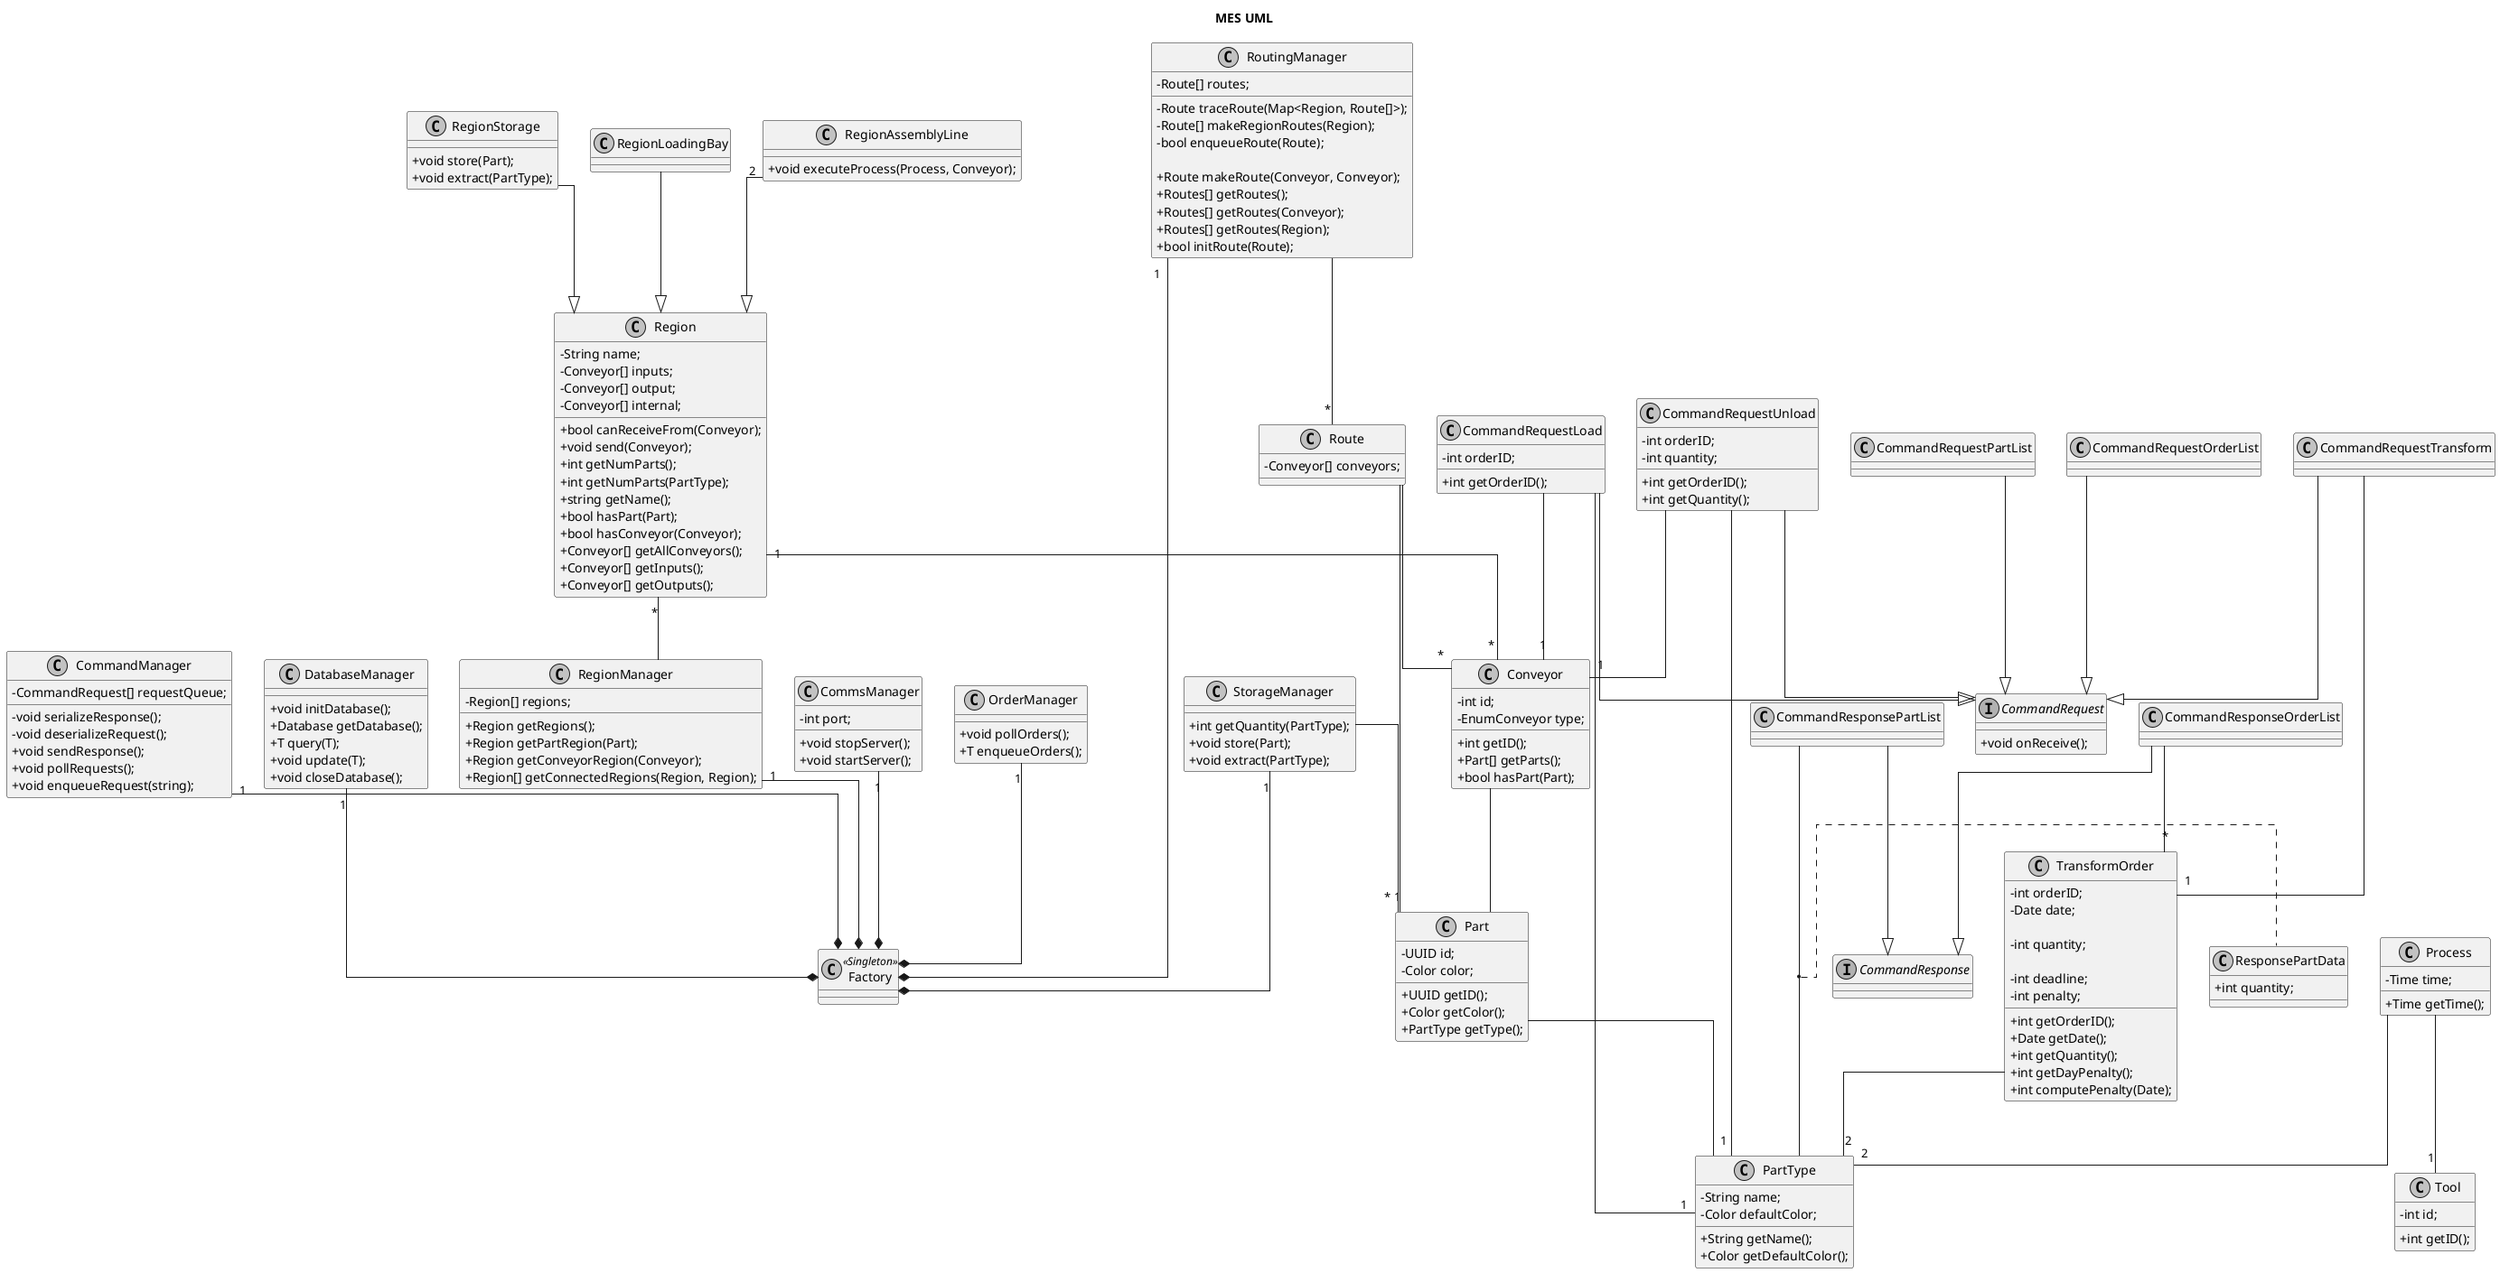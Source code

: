 @startuml
skinparam linetype ortho
skinparam Monochrome true
skinparam classAttributeIconSize 0

title MES UML

'Factory'
class Factory <<Singleton>> {

}

CommandManager "1"--* Factory
DatabaseManager "1"--* Factory
StorageManager "1"--* Factory
RoutingManager "1"--* Factory
RegionManager "1"--* Factory
CommsManager "1"--* Factory
OrderManager "1"--* Factory

/'

Basic blocks

'/

class PartType {
  - String name;
  - Color defaultColor;

  + String getName();
  + Color getDefaultColor();
}

class Part {
  - UUID id;
  - Color color;

  + UUID getID();
  + Color getColor();
  + PartType getType();
}

Part -- PartType

class Tool {
  - int id;
  
  + int getID();
}

/'

Conveyors

'/

class Conveyor {
  - int id;
  - EnumConveyor type;

  + int getID();
  + Part[] getParts();
  + bool hasPart(Part);
}

Conveyor -- Part

/'

Regions

'/
class RegionManager{
  - Region[] regions;
  + Region getRegions();
  + Region getPartRegion(Part);
  + Region getConveyorRegion(Conveyor);
  + Region[] getConnectedRegions(Region, Region);
}

class Region {
  - String name;
  - Conveyor[] inputs;
  - Conveyor[] output;
  - Conveyor[] internal;

  + bool canReceiveFrom(Conveyor);
  + void send(Conveyor);
  + int getNumParts();
  + int getNumParts(PartType);
  + string getName();
  + bool hasPart(Part);
  + bool hasConveyor(Conveyor);
  + Conveyor[] getAllConveyors();
  + Conveyor[] getInputs();
  + Conveyor[] getOutputs();
}

Region "1" -- "*" Conveyor
Region "*"-- RegionManager

class RegionStorage {
  + void store(Part);
  + void extract(PartType);
}

RegionStorage --|> Region

class RegionLoadingBay {
}

RegionLoadingBay --|> Region

class RegionAssemblyLine {
  + void executeProcess(Process, Conveyor);
}

RegionAssemblyLine "2"--|> Region

/'

Processes

'/

class Process {
  - Time time;

  + Time getTime();
}

Process -- "2" PartType
Process -- "1" Tool

/'

Communication

'/

'Requests'

class CommandManager{
  - CommandRequest[] requestQueue;

  - void serializeResponse();
  - void deserializeRequest();
  + void sendResponse();
  + void pollRequests();
  + void enqueueRequest(string);
}

interface CommandRequest {
  + void onReceive();
}

class CommandRequestTransform {
}

CommandRequestTransform --|> CommandRequest
CommandRequestTransform --"1" TransformOrder
TransformOrder -- "2" PartType


class CommandRequestUnload {
  - int orderID;
  - int quantity;

  + int getOrderID();
  + int getQuantity();
}

CommandRequestUnload --|> CommandRequest
CommandRequestUnload -- "1" Conveyor
CommandRequestUnload -- "1" PartType

class CommandRequestLoad {
  - int orderID;

  + int getOrderID();
}

CommandRequestLoad --|> CommandRequest
CommandRequestLoad -- "1" Conveyor
CommandRequestLoad -- "1" PartType

class CommandRequestOrderList {
}

CommandRequestOrderList --|> CommandRequest

class CommandRequestPartList {
}

CommandRequestPartList --|> CommandRequest

'Orders'
class TransformOrder{
  - int orderID;
  - Date date;

  - int quantity;

  - int deadline;
  - int penalty;

  + int getOrderID();
  + Date getDate();
  + int getQuantity();
  + int getDayPenalty();
  + int computePenalty(Date);
}

'Responses'

interface CommandResponse {
}

class CommandResponseOrderList {
}

CommandResponseOrderList --|> CommandResponse
CommandResponseOrderList --"*" TransformOrder

class CommandResponsePartList {
}

(CommandResponsePartList, PartType) .. ResponsePartData

class ResponsePartData { 
  + int quantity;
}

CommandResponsePartList --|> CommandResponse
/'

Routing

'/

class RoutingManager{
  - Route[] routes;

  - Route traceRoute(Map<Region, Route[]>);
  - Route[] makeRegionRoutes(Region);
  - bool enqueueRoute(Route);
  
  + Route makeRoute(Conveyor, Conveyor);
  + Routes[] getRoutes();
  + Routes[] getRoutes(Conveyor);
  + Routes[] getRoutes(Region);
  + bool initRoute(Route);
}

RoutingManager --"*" Route

class Route{
  -Conveyor[] conveyors;
}

Route --"*" Conveyor
Route --"1" Part

/'

Database

'/
class DatabaseManager{
  
  + void initDatabase();
  + Database getDatabase();
  + T query(T);
  + void update(T);
  + void closeDatabase();
}

/'

Storage

'/
class StorageManager{
  + int getQuantity(PartType);
  + void store(Part);
  + void extract(PartType);
}

StorageManager -- "*" Part

/'

UDP Manager

'/
class CommsManager{
  - int port;

  + void stopServer();
  + void startServer();
}

/' 

Order Manager

'/

class OrderManager{

  + void pollOrders();
  + T enqueueOrders();
}

@enduml

